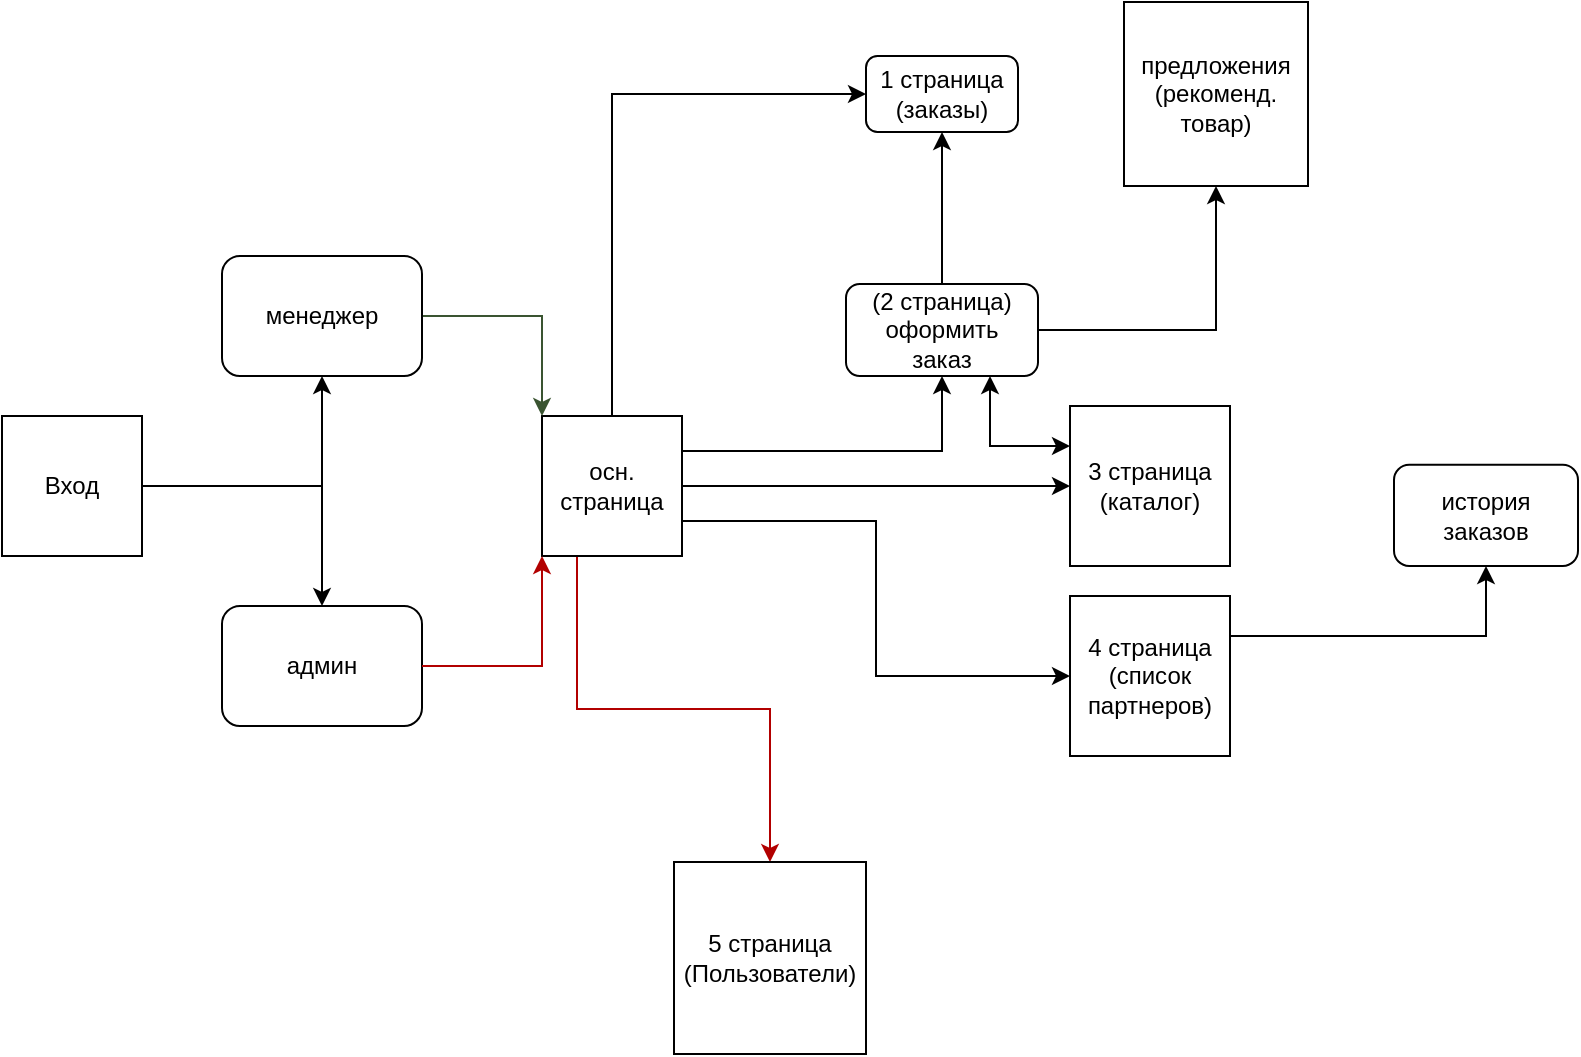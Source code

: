<mxfile version="27.0.9">
  <diagram name="Страница — 1" id="z3QUPvKPqgW59cXkZlQN">
    <mxGraphModel dx="1042" dy="1034" grid="0" gridSize="8" guides="1" tooltips="1" connect="1" arrows="1" fold="1" page="0" pageScale="1" pageWidth="827" pageHeight="1169" math="0" shadow="0">
      <root>
        <mxCell id="0" />
        <mxCell id="1" parent="0" />
        <mxCell id="4DkmXCHOskcrPTcZob5K-31" value="" style="edgeStyle=orthogonalEdgeStyle;rounded=0;orthogonalLoop=1;jettySize=auto;html=1;" parent="1" source="4DkmXCHOskcrPTcZob5K-5" target="4DkmXCHOskcrPTcZob5K-24" edge="1">
          <mxGeometry relative="1" as="geometry" />
        </mxCell>
        <mxCell id="4DkmXCHOskcrPTcZob5K-33" style="edgeStyle=orthogonalEdgeStyle;rounded=0;orthogonalLoop=1;jettySize=auto;html=1;exitX=1;exitY=0.5;exitDx=0;exitDy=0;entryX=0.5;entryY=0;entryDx=0;entryDy=0;" parent="1" source="4DkmXCHOskcrPTcZob5K-5" target="4DkmXCHOskcrPTcZob5K-25" edge="1">
          <mxGeometry relative="1" as="geometry" />
        </mxCell>
        <mxCell id="4DkmXCHOskcrPTcZob5K-5" value="Вход" style="whiteSpace=wrap;html=1;aspect=fixed;" parent="1" vertex="1">
          <mxGeometry x="10" y="135" width="70" height="70" as="geometry" />
        </mxCell>
        <mxCell id="4DkmXCHOskcrPTcZob5K-71" style="edgeStyle=orthogonalEdgeStyle;rounded=0;orthogonalLoop=1;jettySize=auto;html=1;exitX=1;exitY=0.5;exitDx=0;exitDy=0;" parent="1" source="4DkmXCHOskcrPTcZob5K-9" target="4DkmXCHOskcrPTcZob5K-72" edge="1">
          <mxGeometry relative="1" as="geometry">
            <mxPoint x="560.0" y="169.842" as="targetPoint" />
          </mxGeometry>
        </mxCell>
        <mxCell id="4DkmXCHOskcrPTcZob5K-110" style="edgeStyle=orthogonalEdgeStyle;rounded=0;orthogonalLoop=1;jettySize=auto;html=1;exitX=1;exitY=0.25;exitDx=0;exitDy=0;entryX=0.5;entryY=1;entryDx=0;entryDy=0;" parent="1" source="4DkmXCHOskcrPTcZob5K-9" target="4DkmXCHOskcrPTcZob5K-94" edge="1">
          <mxGeometry relative="1" as="geometry" />
        </mxCell>
        <mxCell id="4DkmXCHOskcrPTcZob5K-126" style="edgeStyle=orthogonalEdgeStyle;rounded=0;orthogonalLoop=1;jettySize=auto;html=1;exitX=1;exitY=0.75;exitDx=0;exitDy=0;entryX=0;entryY=0.5;entryDx=0;entryDy=0;" parent="1" source="4DkmXCHOskcrPTcZob5K-9" target="4DkmXCHOskcrPTcZob5K-124" edge="1">
          <mxGeometry relative="1" as="geometry">
            <mxPoint x="496" y="248" as="targetPoint" />
          </mxGeometry>
        </mxCell>
        <mxCell id="4DkmXCHOskcrPTcZob5K-137" style="edgeStyle=orthogonalEdgeStyle;rounded=0;orthogonalLoop=1;jettySize=auto;html=1;exitX=0.25;exitY=1;exitDx=0;exitDy=0;entryX=0.5;entryY=0;entryDx=0;entryDy=0;fillColor=#e51400;strokeColor=#B20000;" parent="1" source="4DkmXCHOskcrPTcZob5K-9" target="4DkmXCHOskcrPTcZob5K-136" edge="1">
          <mxGeometry relative="1" as="geometry" />
        </mxCell>
        <mxCell id="URlHq-7hAZF5maCHjruH-2" style="edgeStyle=orthogonalEdgeStyle;rounded=0;orthogonalLoop=1;jettySize=auto;html=1;exitX=1;exitY=0.5;exitDx=0;exitDy=0;" parent="1" source="4DkmXCHOskcrPTcZob5K-94" target="4DkmXCHOskcrPTcZob5K-70" edge="1">
          <mxGeometry relative="1" as="geometry" />
        </mxCell>
        <mxCell id="URlHq-7hAZF5maCHjruH-3" style="edgeStyle=orthogonalEdgeStyle;rounded=0;orthogonalLoop=1;jettySize=auto;html=1;exitX=0.5;exitY=0;exitDx=0;exitDy=0;entryX=0;entryY=0.5;entryDx=0;entryDy=0;" parent="1" source="4DkmXCHOskcrPTcZob5K-9" target="4DkmXCHOskcrPTcZob5K-107" edge="1">
          <mxGeometry relative="1" as="geometry" />
        </mxCell>
        <mxCell id="4DkmXCHOskcrPTcZob5K-9" value="осн. страница" style="whiteSpace=wrap;html=1;aspect=fixed;fillColor=none;" parent="1" vertex="1">
          <mxGeometry x="280" y="135" width="70" height="70" as="geometry" />
        </mxCell>
        <mxCell id="4DkmXCHOskcrPTcZob5K-138" style="edgeStyle=orthogonalEdgeStyle;rounded=0;orthogonalLoop=1;jettySize=auto;html=1;exitX=1;exitY=0.5;exitDx=0;exitDy=0;entryX=0;entryY=0;entryDx=0;entryDy=0;fillColor=#6d8764;strokeColor=#3A5431;" parent="1" source="4DkmXCHOskcrPTcZob5K-24" target="4DkmXCHOskcrPTcZob5K-9" edge="1">
          <mxGeometry relative="1" as="geometry" />
        </mxCell>
        <mxCell id="4DkmXCHOskcrPTcZob5K-24" value="менеджер" style="rounded=1;whiteSpace=wrap;html=1;" parent="1" vertex="1">
          <mxGeometry x="120" y="55" width="100" height="60" as="geometry" />
        </mxCell>
        <mxCell id="4DkmXCHOskcrPTcZob5K-25" value="админ" style="rounded=1;whiteSpace=wrap;html=1;" parent="1" vertex="1">
          <mxGeometry x="120" y="230" width="100" height="60" as="geometry" />
        </mxCell>
        <mxCell id="4DkmXCHOskcrPTcZob5K-29" style="edgeStyle=orthogonalEdgeStyle;rounded=0;orthogonalLoop=1;jettySize=auto;html=1;exitX=1;exitY=0.5;exitDx=0;exitDy=0;entryX=0;entryY=1;entryDx=0;entryDy=0;fillColor=#e51400;strokeColor=#B20000;" parent="1" source="4DkmXCHOskcrPTcZob5K-25" target="4DkmXCHOskcrPTcZob5K-9" edge="1">
          <mxGeometry relative="1" as="geometry" />
        </mxCell>
        <mxCell id="4DkmXCHOskcrPTcZob5K-70" value="предложения&lt;div&gt;(рекоменд. товар)&lt;/div&gt;" style="whiteSpace=wrap;html=1;aspect=fixed;" parent="1" vertex="1">
          <mxGeometry x="571" y="-72" width="92" height="92" as="geometry" />
        </mxCell>
        <mxCell id="4DkmXCHOskcrPTcZob5K-72" value="3 страница&lt;br&gt;(каталог)" style="whiteSpace=wrap;html=1;aspect=fixed;fillColor=none;" parent="1" vertex="1">
          <mxGeometry x="544.0" y="130.002" width="80" height="80" as="geometry" />
        </mxCell>
        <mxCell id="4DkmXCHOskcrPTcZob5K-123" style="edgeStyle=orthogonalEdgeStyle;rounded=0;orthogonalLoop=1;jettySize=auto;html=1;exitX=0.5;exitY=0;exitDx=0;exitDy=0;entryX=0.5;entryY=1;entryDx=0;entryDy=0;" parent="1" source="4DkmXCHOskcrPTcZob5K-94" target="4DkmXCHOskcrPTcZob5K-107" edge="1">
          <mxGeometry relative="1" as="geometry" />
        </mxCell>
        <mxCell id="4DkmXCHOskcrPTcZob5K-94" value="&lt;div&gt;(2 страница)&lt;/div&gt;оформить&lt;div&gt;заказ&lt;/div&gt;" style="rounded=1;whiteSpace=wrap;html=1;" parent="1" vertex="1">
          <mxGeometry x="432" y="69" width="96" height="46" as="geometry" />
        </mxCell>
        <mxCell id="4DkmXCHOskcrPTcZob5K-107" value="&lt;div&gt;1 страница&lt;/div&gt;(заказы)" style="rounded=1;whiteSpace=wrap;html=1;" parent="1" vertex="1">
          <mxGeometry x="442" y="-45" width="76" height="38" as="geometry" />
        </mxCell>
        <mxCell id="4DkmXCHOskcrPTcZob5K-114" value="" style="endArrow=classic;startArrow=classic;html=1;rounded=0;entryX=0.75;entryY=1;entryDx=0;entryDy=0;exitX=0;exitY=0.25;exitDx=0;exitDy=0;" parent="1" source="4DkmXCHOskcrPTcZob5K-72" target="4DkmXCHOskcrPTcZob5K-94" edge="1">
          <mxGeometry width="50" height="50" relative="1" as="geometry">
            <mxPoint x="488" y="202" as="sourcePoint" />
            <mxPoint x="538" y="152" as="targetPoint" />
            <Array as="points">
              <mxPoint x="504" y="150" />
            </Array>
          </mxGeometry>
        </mxCell>
        <mxCell id="4DkmXCHOskcrPTcZob5K-131" style="edgeStyle=orthogonalEdgeStyle;rounded=0;orthogonalLoop=1;jettySize=auto;html=1;exitX=1;exitY=0.25;exitDx=0;exitDy=0;" parent="1" source="4DkmXCHOskcrPTcZob5K-124" target="4DkmXCHOskcrPTcZob5K-132" edge="1">
          <mxGeometry relative="1" as="geometry">
            <mxPoint x="720" y="244.579" as="targetPoint" />
          </mxGeometry>
        </mxCell>
        <mxCell id="4DkmXCHOskcrPTcZob5K-124" value="4 страница&lt;br&gt;(список&lt;div&gt;партнеров)&lt;/div&gt;" style="whiteSpace=wrap;html=1;aspect=fixed;fillColor=none;" parent="1" vertex="1">
          <mxGeometry x="544.0" y="225.002" width="80" height="80" as="geometry" />
        </mxCell>
        <mxCell id="4DkmXCHOskcrPTcZob5K-132" value="история заказов" style="rounded=1;whiteSpace=wrap;html=1;" parent="1" vertex="1">
          <mxGeometry x="706" y="159.42" width="92" height="50.58" as="geometry" />
        </mxCell>
        <mxCell id="4DkmXCHOskcrPTcZob5K-136" value="5 страница&lt;br&gt;(Пользователи)" style="whiteSpace=wrap;html=1;aspect=fixed;fillColor=none;" parent="1" vertex="1">
          <mxGeometry x="346" y="358" width="96" height="96" as="geometry" />
        </mxCell>
      </root>
    </mxGraphModel>
  </diagram>
</mxfile>
